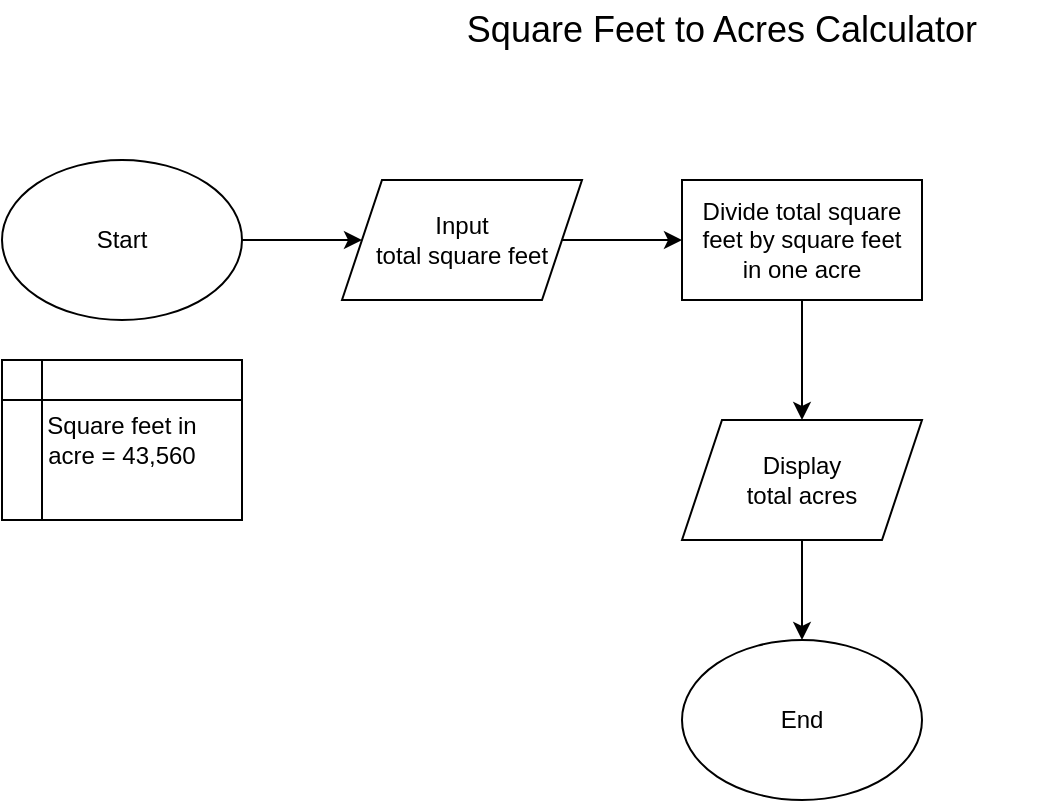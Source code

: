 <mxfile>
    <diagram id="hgSA_tgckdBO33gcw35B" name="Page-1">
        <mxGraphModel dx="685" dy="255" grid="1" gridSize="10" guides="1" tooltips="1" connect="1" arrows="1" fold="1" page="1" pageScale="1" pageWidth="827" pageHeight="1169" math="0" shadow="0">
            <root>
                <mxCell id="0"/>
                <mxCell id="1" parent="0"/>
                <mxCell id="4" style="edgeStyle=none;html=1;" edge="1" parent="1" source="2" target="3">
                    <mxGeometry relative="1" as="geometry"/>
                </mxCell>
                <mxCell id="2" value="Start" style="ellipse;whiteSpace=wrap;html=1;" vertex="1" parent="1">
                    <mxGeometry x="40" y="120" width="120" height="80" as="geometry"/>
                </mxCell>
                <mxCell id="7" value="" style="edgeStyle=none;html=1;" edge="1" parent="1" source="3" target="6">
                    <mxGeometry relative="1" as="geometry"/>
                </mxCell>
                <mxCell id="3" value="Input&lt;br&gt;total square feet" style="shape=parallelogram;perimeter=parallelogramPerimeter;whiteSpace=wrap;html=1;fixedSize=1;" vertex="1" parent="1">
                    <mxGeometry x="210" y="130" width="120" height="60" as="geometry"/>
                </mxCell>
                <mxCell id="5" value="Square feet in&lt;br&gt;acre = 43,560" style="shape=internalStorage;whiteSpace=wrap;html=1;backgroundOutline=1;" vertex="1" parent="1">
                    <mxGeometry x="40" y="220" width="120" height="80" as="geometry"/>
                </mxCell>
                <mxCell id="10" style="edgeStyle=none;html=1;entryX=0.5;entryY=0;entryDx=0;entryDy=0;" edge="1" parent="1" source="6" target="9">
                    <mxGeometry relative="1" as="geometry"/>
                </mxCell>
                <mxCell id="6" value="Divide total square&lt;br&gt;feet by square feet&lt;br&gt;in one acre" style="rounded=0;whiteSpace=wrap;html=1;" vertex="1" parent="1">
                    <mxGeometry x="380" y="130" width="120" height="60" as="geometry"/>
                </mxCell>
                <mxCell id="12" style="edgeStyle=none;html=1;entryX=0.5;entryY=0;entryDx=0;entryDy=0;" edge="1" parent="1" source="9" target="11">
                    <mxGeometry relative="1" as="geometry"/>
                </mxCell>
                <mxCell id="9" value="Display&lt;br&gt;total acres" style="shape=parallelogram;perimeter=parallelogramPerimeter;whiteSpace=wrap;html=1;fixedSize=1;" vertex="1" parent="1">
                    <mxGeometry x="380" y="250" width="120" height="60" as="geometry"/>
                </mxCell>
                <mxCell id="11" value="End" style="ellipse;whiteSpace=wrap;html=1;" vertex="1" parent="1">
                    <mxGeometry x="380" y="360" width="120" height="80" as="geometry"/>
                </mxCell>
                <mxCell id="13" value="&lt;font style=&quot;font-size: 18px&quot;&gt;Square Feet to Acres Calculator&lt;/font&gt;" style="text;html=1;strokeColor=none;fillColor=none;align=center;verticalAlign=middle;whiteSpace=wrap;rounded=0;" vertex="1" parent="1">
                    <mxGeometry x="240" y="40" width="320" height="30" as="geometry"/>
                </mxCell>
            </root>
        </mxGraphModel>
    </diagram>
</mxfile>